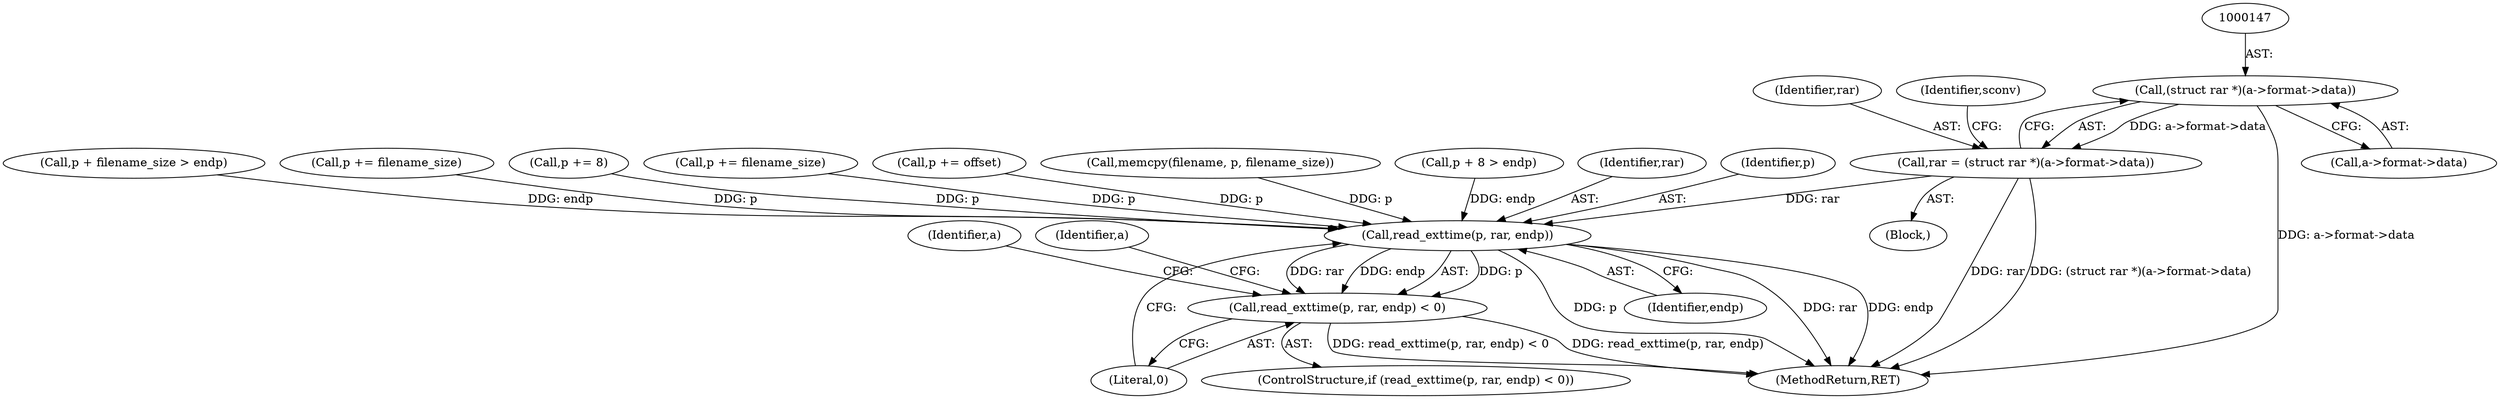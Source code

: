 digraph "0_libarchive_bfcfe6f04ed20db2504db8a254d1f40a1d84eb28_0@pointer" {
"1000146" [label="(Call,(struct rar *)(a->format->data))"];
"1000144" [label="(Call,rar = (struct rar *)(a->format->data))"];
"1001392" [label="(Call,read_exttime(p, rar, endp))"];
"1001391" [label="(Call,read_exttime(p, rar, endp) < 0)"];
"1000121" [label="(Block,)"];
"1001395" [label="(Identifier,endp)"];
"1001396" [label="(Literal,0)"];
"1001401" [label="(Identifier,a)"];
"1001754" [label="(MethodReturn,RET)"];
"1000148" [label="(Call,a->format->data)"];
"1001359" [label="(Call,p + 8 > endp)"];
"1001394" [label="(Identifier,rar)"];
"1000145" [label="(Identifier,rar)"];
"1001408" [label="(Identifier,a)"];
"1001391" [label="(Call,read_exttime(p, rar, endp) < 0)"];
"1000146" [label="(Call,(struct rar *)(a->format->data))"];
"1001393" [label="(Identifier,p)"];
"1001392" [label="(Call,read_exttime(p, rar, endp))"];
"1000629" [label="(Call,p + filename_size > endp)"];
"1001055" [label="(Call,p += filename_size)"];
"1001380" [label="(Call,p += 8)"];
"1000144" [label="(Call,rar = (struct rar *)(a->format->data))"];
"1001075" [label="(Call,p += filename_size)"];
"1001007" [label="(Call,p += offset)"];
"1000154" [label="(Identifier,sconv)"];
"1000700" [label="(Call,memcpy(filename, p, filename_size))"];
"1001390" [label="(ControlStructure,if (read_exttime(p, rar, endp) < 0))"];
"1000146" -> "1000144"  [label="AST: "];
"1000146" -> "1000148"  [label="CFG: "];
"1000147" -> "1000146"  [label="AST: "];
"1000148" -> "1000146"  [label="AST: "];
"1000144" -> "1000146"  [label="CFG: "];
"1000146" -> "1001754"  [label="DDG: a->format->data"];
"1000146" -> "1000144"  [label="DDG: a->format->data"];
"1000144" -> "1000121"  [label="AST: "];
"1000145" -> "1000144"  [label="AST: "];
"1000154" -> "1000144"  [label="CFG: "];
"1000144" -> "1001754"  [label="DDG: rar"];
"1000144" -> "1001754"  [label="DDG: (struct rar *)(a->format->data)"];
"1000144" -> "1001392"  [label="DDG: rar"];
"1001392" -> "1001391"  [label="AST: "];
"1001392" -> "1001395"  [label="CFG: "];
"1001393" -> "1001392"  [label="AST: "];
"1001394" -> "1001392"  [label="AST: "];
"1001395" -> "1001392"  [label="AST: "];
"1001396" -> "1001392"  [label="CFG: "];
"1001392" -> "1001754"  [label="DDG: p"];
"1001392" -> "1001754"  [label="DDG: rar"];
"1001392" -> "1001754"  [label="DDG: endp"];
"1001392" -> "1001391"  [label="DDG: p"];
"1001392" -> "1001391"  [label="DDG: rar"];
"1001392" -> "1001391"  [label="DDG: endp"];
"1001055" -> "1001392"  [label="DDG: p"];
"1001007" -> "1001392"  [label="DDG: p"];
"1001075" -> "1001392"  [label="DDG: p"];
"1001380" -> "1001392"  [label="DDG: p"];
"1000700" -> "1001392"  [label="DDG: p"];
"1000629" -> "1001392"  [label="DDG: endp"];
"1001359" -> "1001392"  [label="DDG: endp"];
"1001391" -> "1001390"  [label="AST: "];
"1001391" -> "1001396"  [label="CFG: "];
"1001396" -> "1001391"  [label="AST: "];
"1001401" -> "1001391"  [label="CFG: "];
"1001408" -> "1001391"  [label="CFG: "];
"1001391" -> "1001754"  [label="DDG: read_exttime(p, rar, endp)"];
"1001391" -> "1001754"  [label="DDG: read_exttime(p, rar, endp) < 0"];
}
